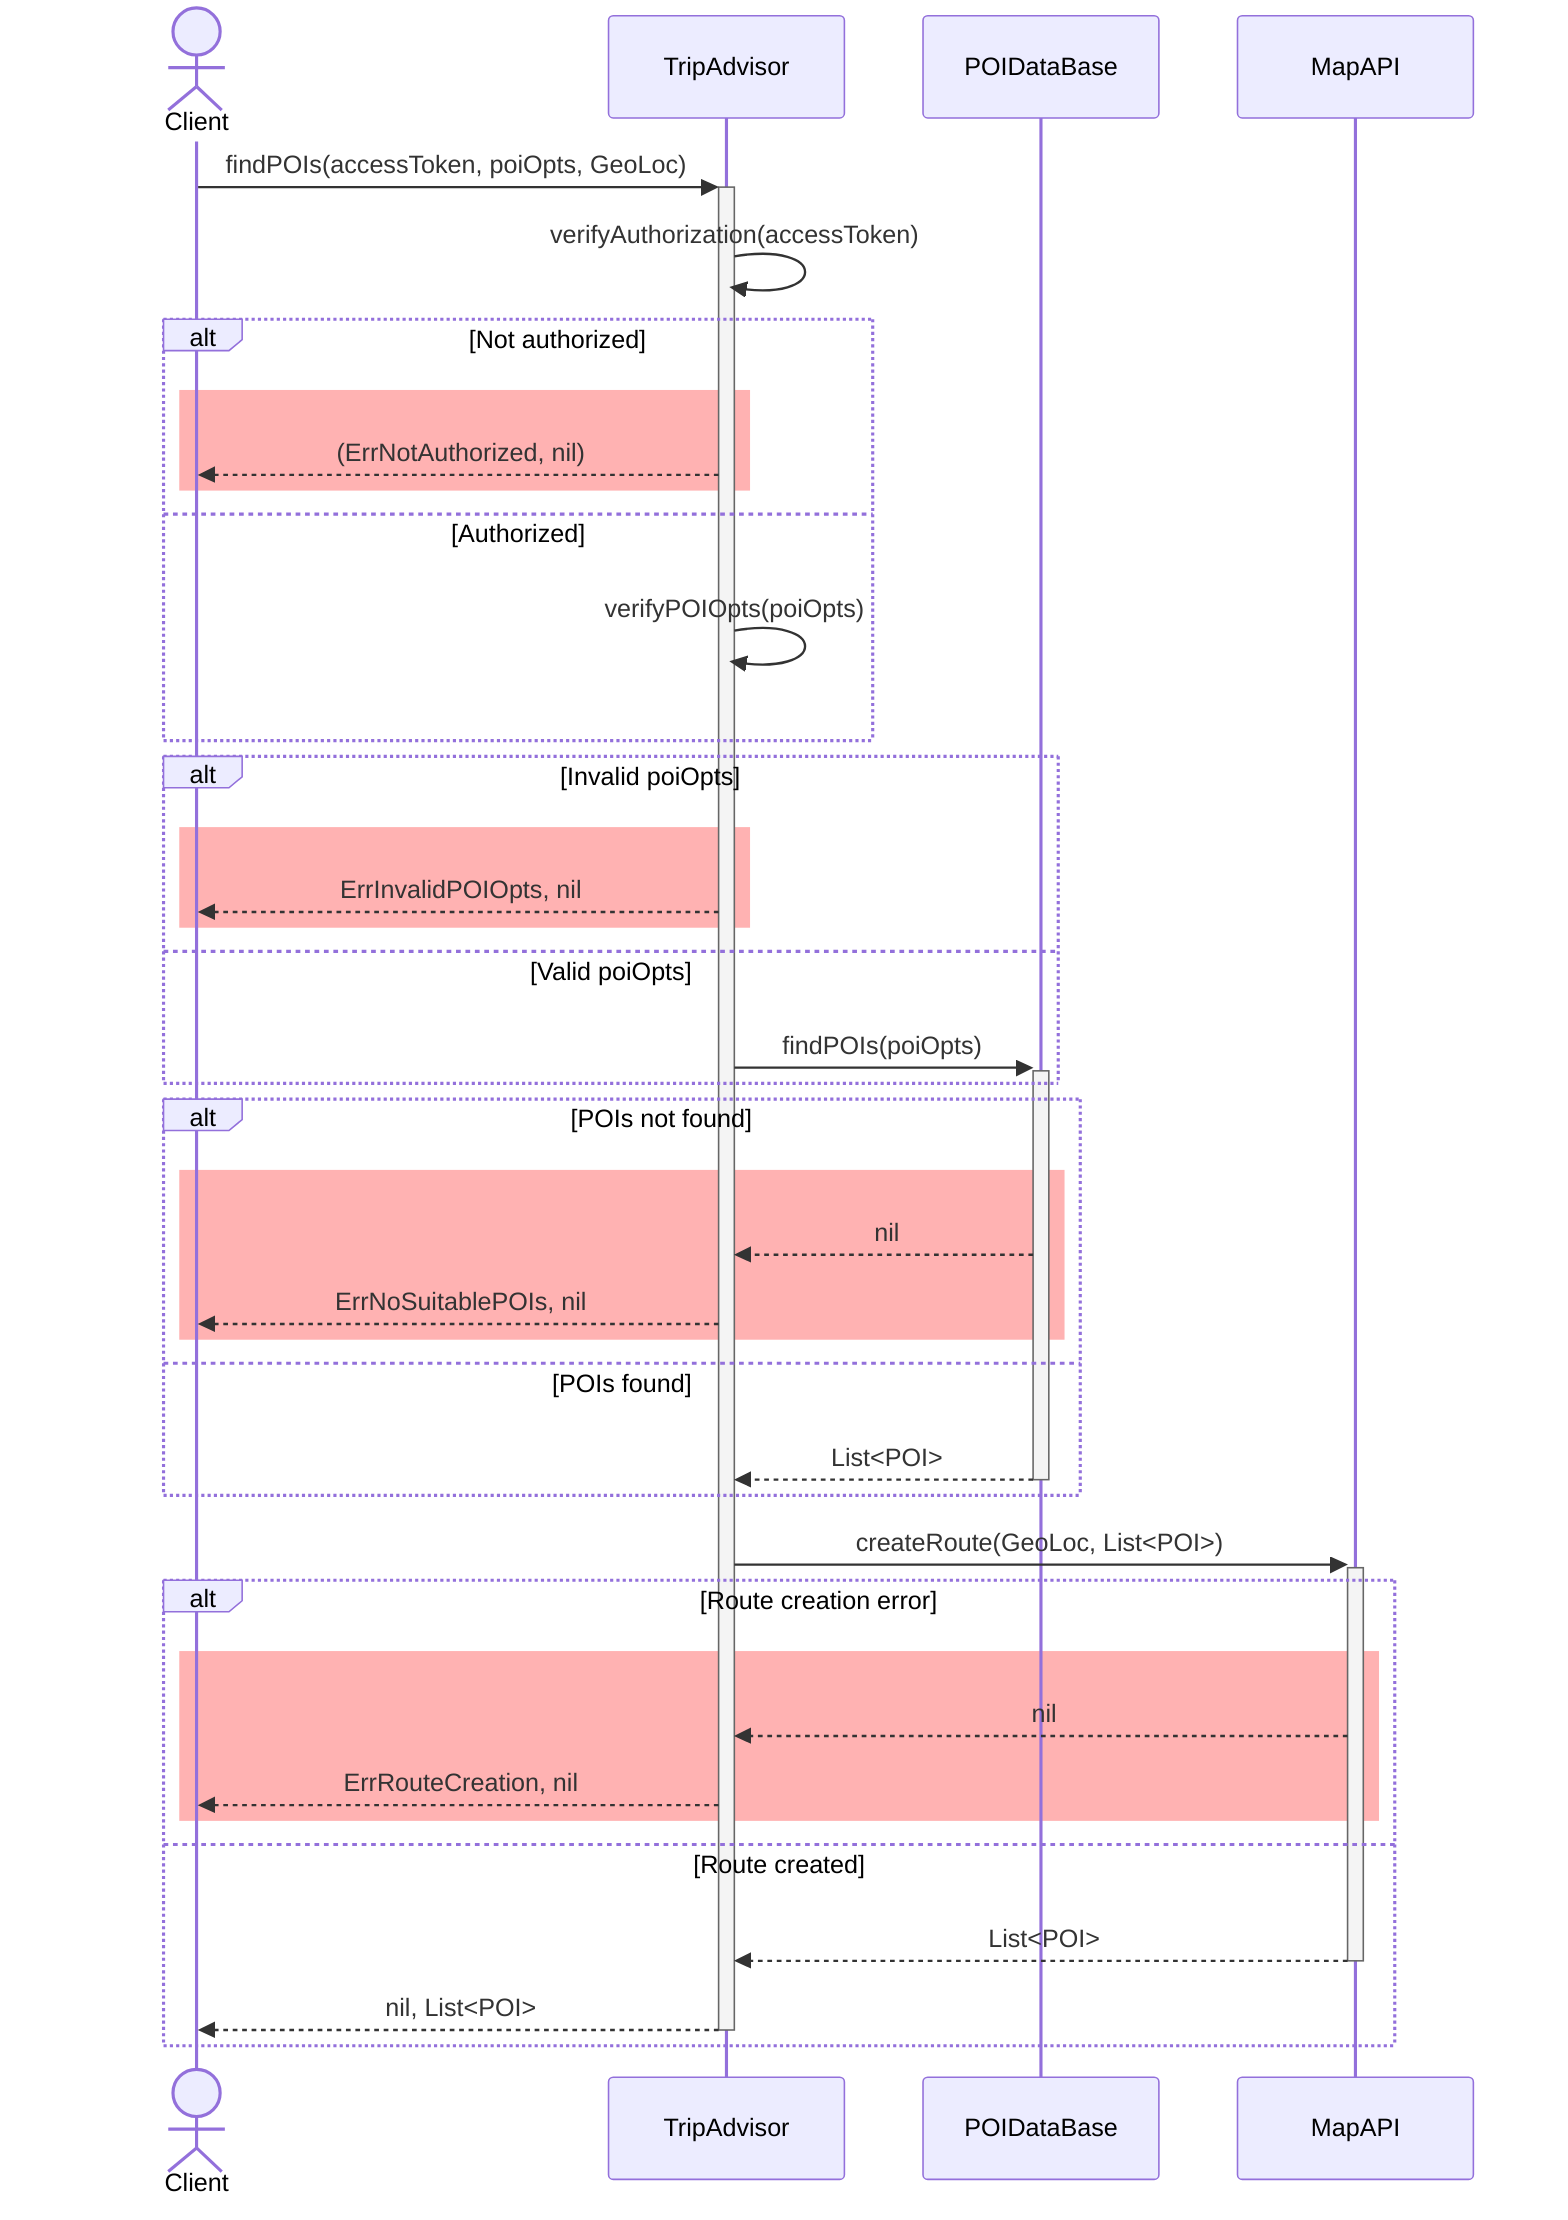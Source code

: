 %% @backgroundColor(Gray)

sequenceDiagram
	actor Client as Client
	participant Trip as TripAdvisor
	participant DB as POIDataBase
    participant Map as MapAPI

	Client->>+Trip: findPOIs(accessToken, poiOpts, GeoLoc)

		Trip->>Trip: verifyAuthorization(accessToken)
		alt Not authorized
			rect rgba(255, 0, 0, 0.3)
				Trip-->>Client: (ErrNotAuthorized, nil)
			end
		else Authorized
			Trip->>Trip: verifyPOIOpts(poiOpts)
		end

		alt Invalid poiOpts
			rect rgba(255, 0, 0, 0.3)
				Trip-->>Client: ErrInvalidPOIOpts, nil
			end
		else Valid poiOpts
			Trip->>+DB: findPOIs(poiOpts)
		end

        alt POIs not found
		rect rgba(255, 0, 0, 0.3)
                DB-->>Trip: nil
                Trip-->>Client: ErrNoSuitablePOIs, nil
            end
        else POIs found
            DB-->>-Trip: List<POI>
        end

        Trip->>+Map: createRoute(GeoLoc, List<POI>)

		alt Route creation error
			rect rgba(255, 0, 0, 0.3)
                Map-->>Trip: nil
                Trip-->>Client: ErrRouteCreation, nil
            end
        else Route created
		    Map-->>-Trip: List<POI>
			Trip-->>-Client: nil, List<POI>
        end